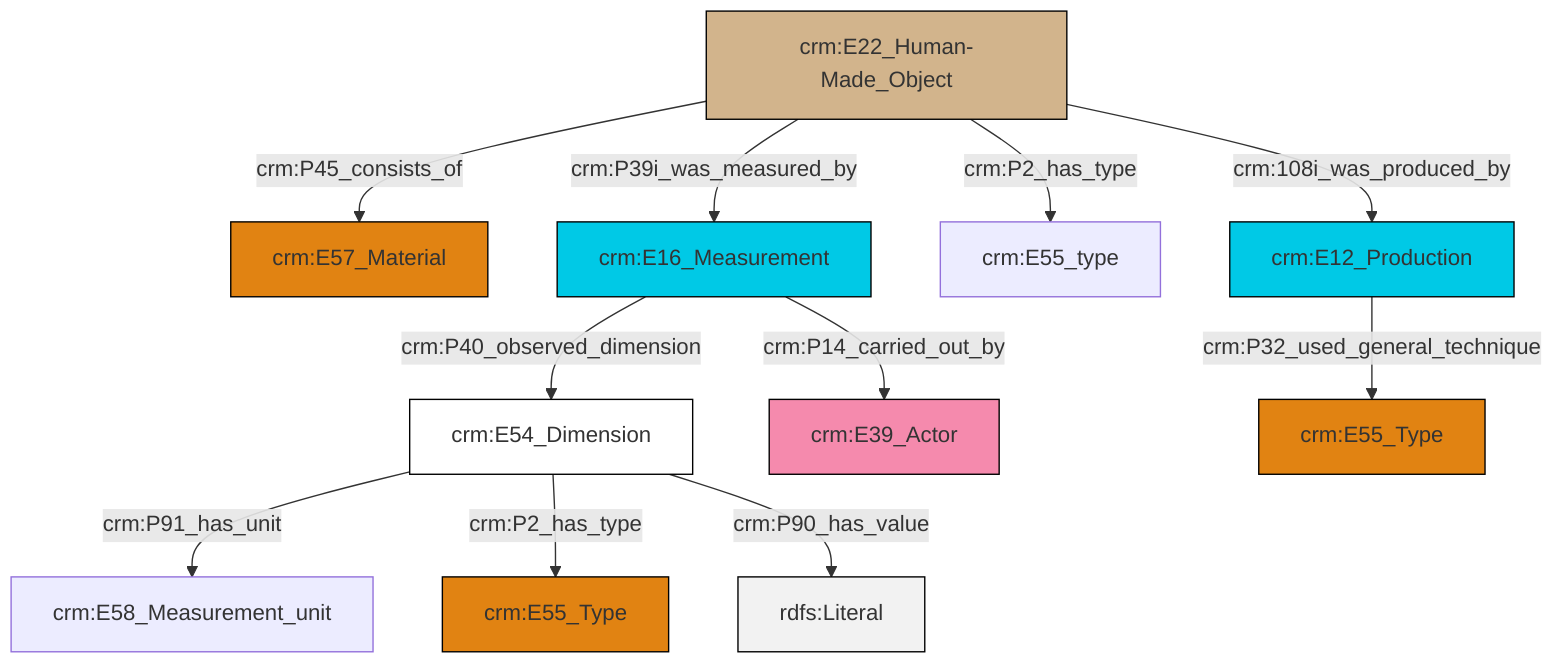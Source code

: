 graph TD
classDef Literal fill:#f2f2f2,stroke:#000000;
classDef CRM_Entity fill:#FFFFFF,stroke:#000000;
classDef Temporal_Entity fill:#00C9E6, stroke:#000000;
classDef Type fill:#E18312, stroke:#000000;
classDef Time-Span fill:#2C9C91, stroke:#000000;
classDef Appellation fill:#FFEB7F, stroke:#000000;
classDef Place fill:#008836, stroke:#000000;
classDef Persistent_Item fill:#B266B2, stroke:#000000;
classDef Conceptual_Object fill:#FFD700, stroke:#000000;
classDef Physical_Thing fill:#D2B48C, stroke:#000000;
classDef Actor fill:#f58aad, stroke:#000000;
classDef PC_Classes fill:#4ce600, stroke:#000000;
classDef Multi fill:#cccccc,stroke:#000000;

0["crm:E54_Dimension"]:::CRM_Entity -->|crm:P91_has_unit| 1["crm:E58_Measurement_unit"]:::Default
0["crm:E54_Dimension"]:::CRM_Entity -->|crm:P2_has_type| 2["crm:E55_Type"]:::Type
3["crm:E22_Human-Made_Object"]:::Physical_Thing -->|crm:P45_consists_of| 4["crm:E57_Material"]:::Type
3["crm:E22_Human-Made_Object"]:::Physical_Thing -->|crm:P39i_was_measured_by| 5["crm:E16_Measurement"]:::Temporal_Entity
5["crm:E16_Measurement"]:::Temporal_Entity -->|crm:P14_carried_out_by| 9["crm:E39_Actor"]:::Actor
3["crm:E22_Human-Made_Object"]:::Physical_Thing -->|crm:P2_has_type| 7["crm:E55_type"]:::Default
5["crm:E16_Measurement"]:::Temporal_Entity -->|crm:P40_observed_dimension| 0["crm:E54_Dimension"]:::CRM_Entity
0["crm:E54_Dimension"]:::CRM_Entity -->|crm:P90_has_value| 17[rdfs:Literal]:::Literal
14["crm:E12_Production"]:::Temporal_Entity -->|crm:P32_used_general_technique| 10["crm:E55_Type"]:::Type
3["crm:E22_Human-Made_Object"]:::Physical_Thing -->|crm:108i_was_produced_by| 14["crm:E12_Production"]:::Temporal_Entity